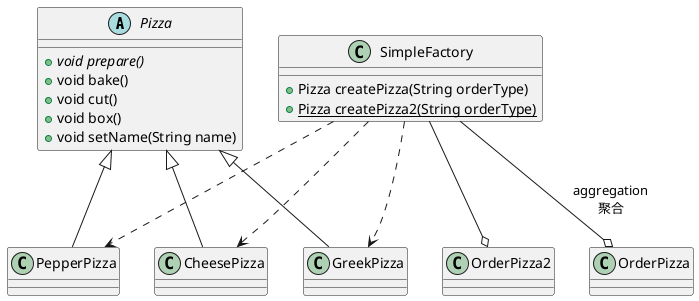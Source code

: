 @startuml
'https://plantuml.com/class-diagram

abstract class Pizza {
    +{abstract} void prepare()
    +void bake()
    +void cut()
    +void box()
    +void setName(String name)
}

class CheesePizza extends Pizza
class GreekPizza extends Pizza
class PepperPizza extends Pizza

class SimpleFactory {
    +Pizza createPizza(String orderType)
    +{static} Pizza createPizza2(String orderType)
}

SimpleFactory ..> CheesePizza
SimpleFactory ..> GreekPizza
SimpleFactory ..> PepperPizza

class OrderPizza
class OrderPizza2

SimpleFactory --o OrderPizza : aggregation\n聚合
SimpleFactory --o OrderPizza2
@enduml